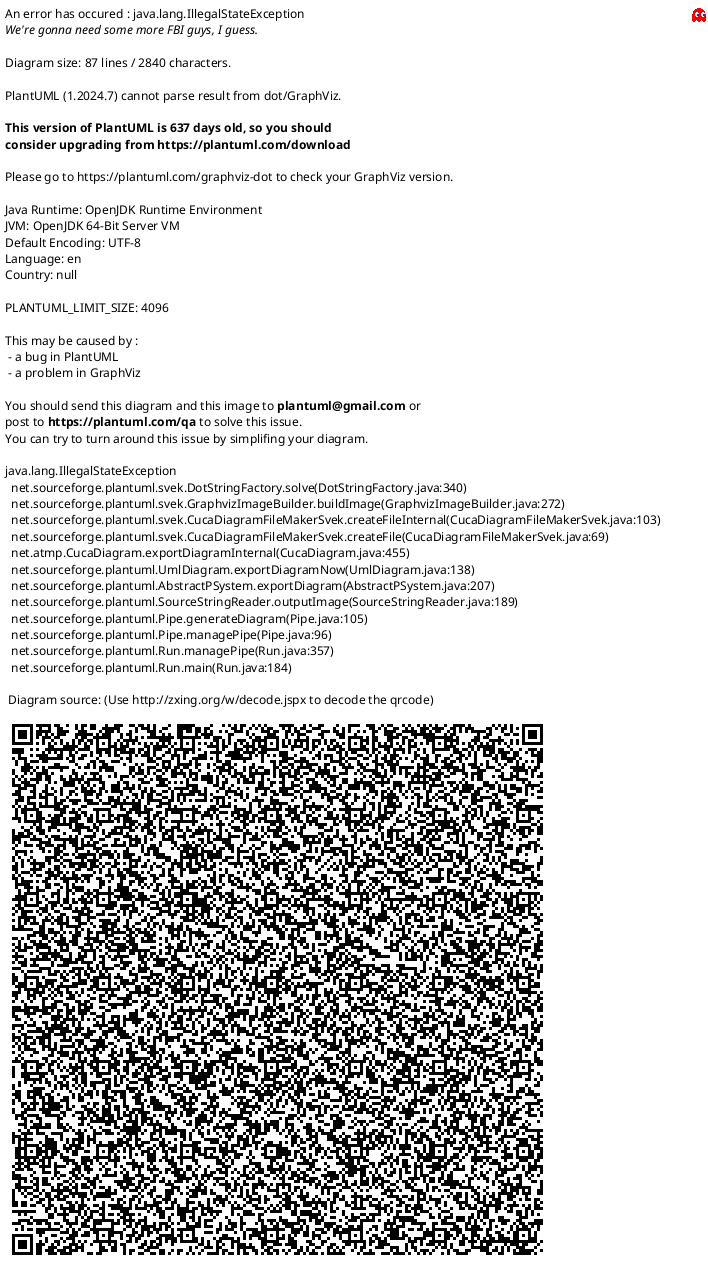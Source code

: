 @startuml
!theme _none_
skinparam defaultFontName "Segoe UI"
skinparam defaultFontSize 12
skinparam componentStyle uml2
skinparam linetype ortho

title Diagrama de Componentes - Sistema Financiero v1.0

package "Fuentes Externas" {
  component "Extraction.py" <<Python>> #FFE4C4{
    component "metaTrader_5_extract.py" <<Python>> #FFE4C4
    component "web_scraping.py" <<Python>> #FFE4C4
    component "yahoo_Finance_API.py" <<Python>> #FFE4C4
    component "config.json" <<Python>> #F0FFF0
    component "Unified_json.py" <<Python>> #F0FFF0
    component "Download"
  }
}

package "Capa de Ingestion" {
  component "ETL_Processor.py" <<Python>> #87CEEB {
    component "transformer.py" <<Python>> #F0FFF0
    component "loader.py" <<Python>> #F0FFF0
  }
  component "Data_Quality.py" <<Python>> #87CEEB {
    component "statistical_testing.py" <<Python>> #F0FFF0
    component "correlation.py" <<Python>> #F0FFF0
    component "error_module.py" <<Python>> #F0FFF0
    component "cointegration_module.py" <<Python>> #F0FFF0
  }
}

package "Data" {
  component "DATABASE.sql.gz" <<PostgreSQL>> #E0FFFF
}
package "Historical_manager" {
  component "Data_sync.py" <<Python>> #E0FFFF{
    component "last_data_tracker.py" <<Python>> #E0FFFF
    component "backup_restore.sql" <<SQL Script>> #E0FFFF
  }
}
package "Testing" {
  component "Testing.py"<<Python>> #87CEEB{
    component "test_Data_quality" <<Python>> #87CEEB
    component "test_ETL_Processor" <<Python>> #87CEEB
  }
}

package "Capa de Almacenamiento" {
  database "Financial DB" <<TimescaleDB>> #AFEEEE {
    component "Assets" <<Table>> #B0E0E6
    component "Brokers" <<Table>> #ADD8E6
    component "Historical Data" <<Hypertable>> #87CEFA
    component "Operative cost" <<Hypertable>> #87CEFA
    component "Market" <<Table>> #87CEFA
    component "Sectors" <<Table>> #87CEFA
  }
  component "Redis Cache" <<Redis>> #FFC0CB
  component "Database.sql" <<PostgreSQL>> #AFEEEE
}
package "Arquitecture_Database" {
  component "Created_Database.py" <<Python>> #E0FFFF{
    component "TimescaleDB" <<SQL Script>> #E0FFFF
    component "create_tables.sql" <<SQL Script>> #E0FFFF
    component "updated_data_ETL.sql" <<SQL Script>> #F0FFF0
  }
  component "Updated_Database.py" <<Python>> #E0FFFF{
    component "data_ETL.sql" <<SQL Script>> #E0FFFF
  }
}

' Conexiones entre componentes
"Extraction.py" --> "loader.py"
"loader.py" --> "transformer.py"
"transformer.py" --> "Data_Quality.py"
"transformer.py" --> "test_ETL_Processor"
"Data_Quality.py" --> "test_Data_quality"
"Testing.py" --> "Created_Database.py"
"Financial DB" --> "Redis Cache"
"DATABASE.sql.gz" --> "Data_sync.py"
"Data_sync.py" --> "Financial DB"
"Financial DB" --> "Data_sync.py"
"last_data_tracker.py" --> "Extraction.py"
"Created_Database.py" --> "Financial DB"
"Testing.py" --> "Updated_Database.py"
"Updated_Database.py" --> "Financial DB"

@enduml
